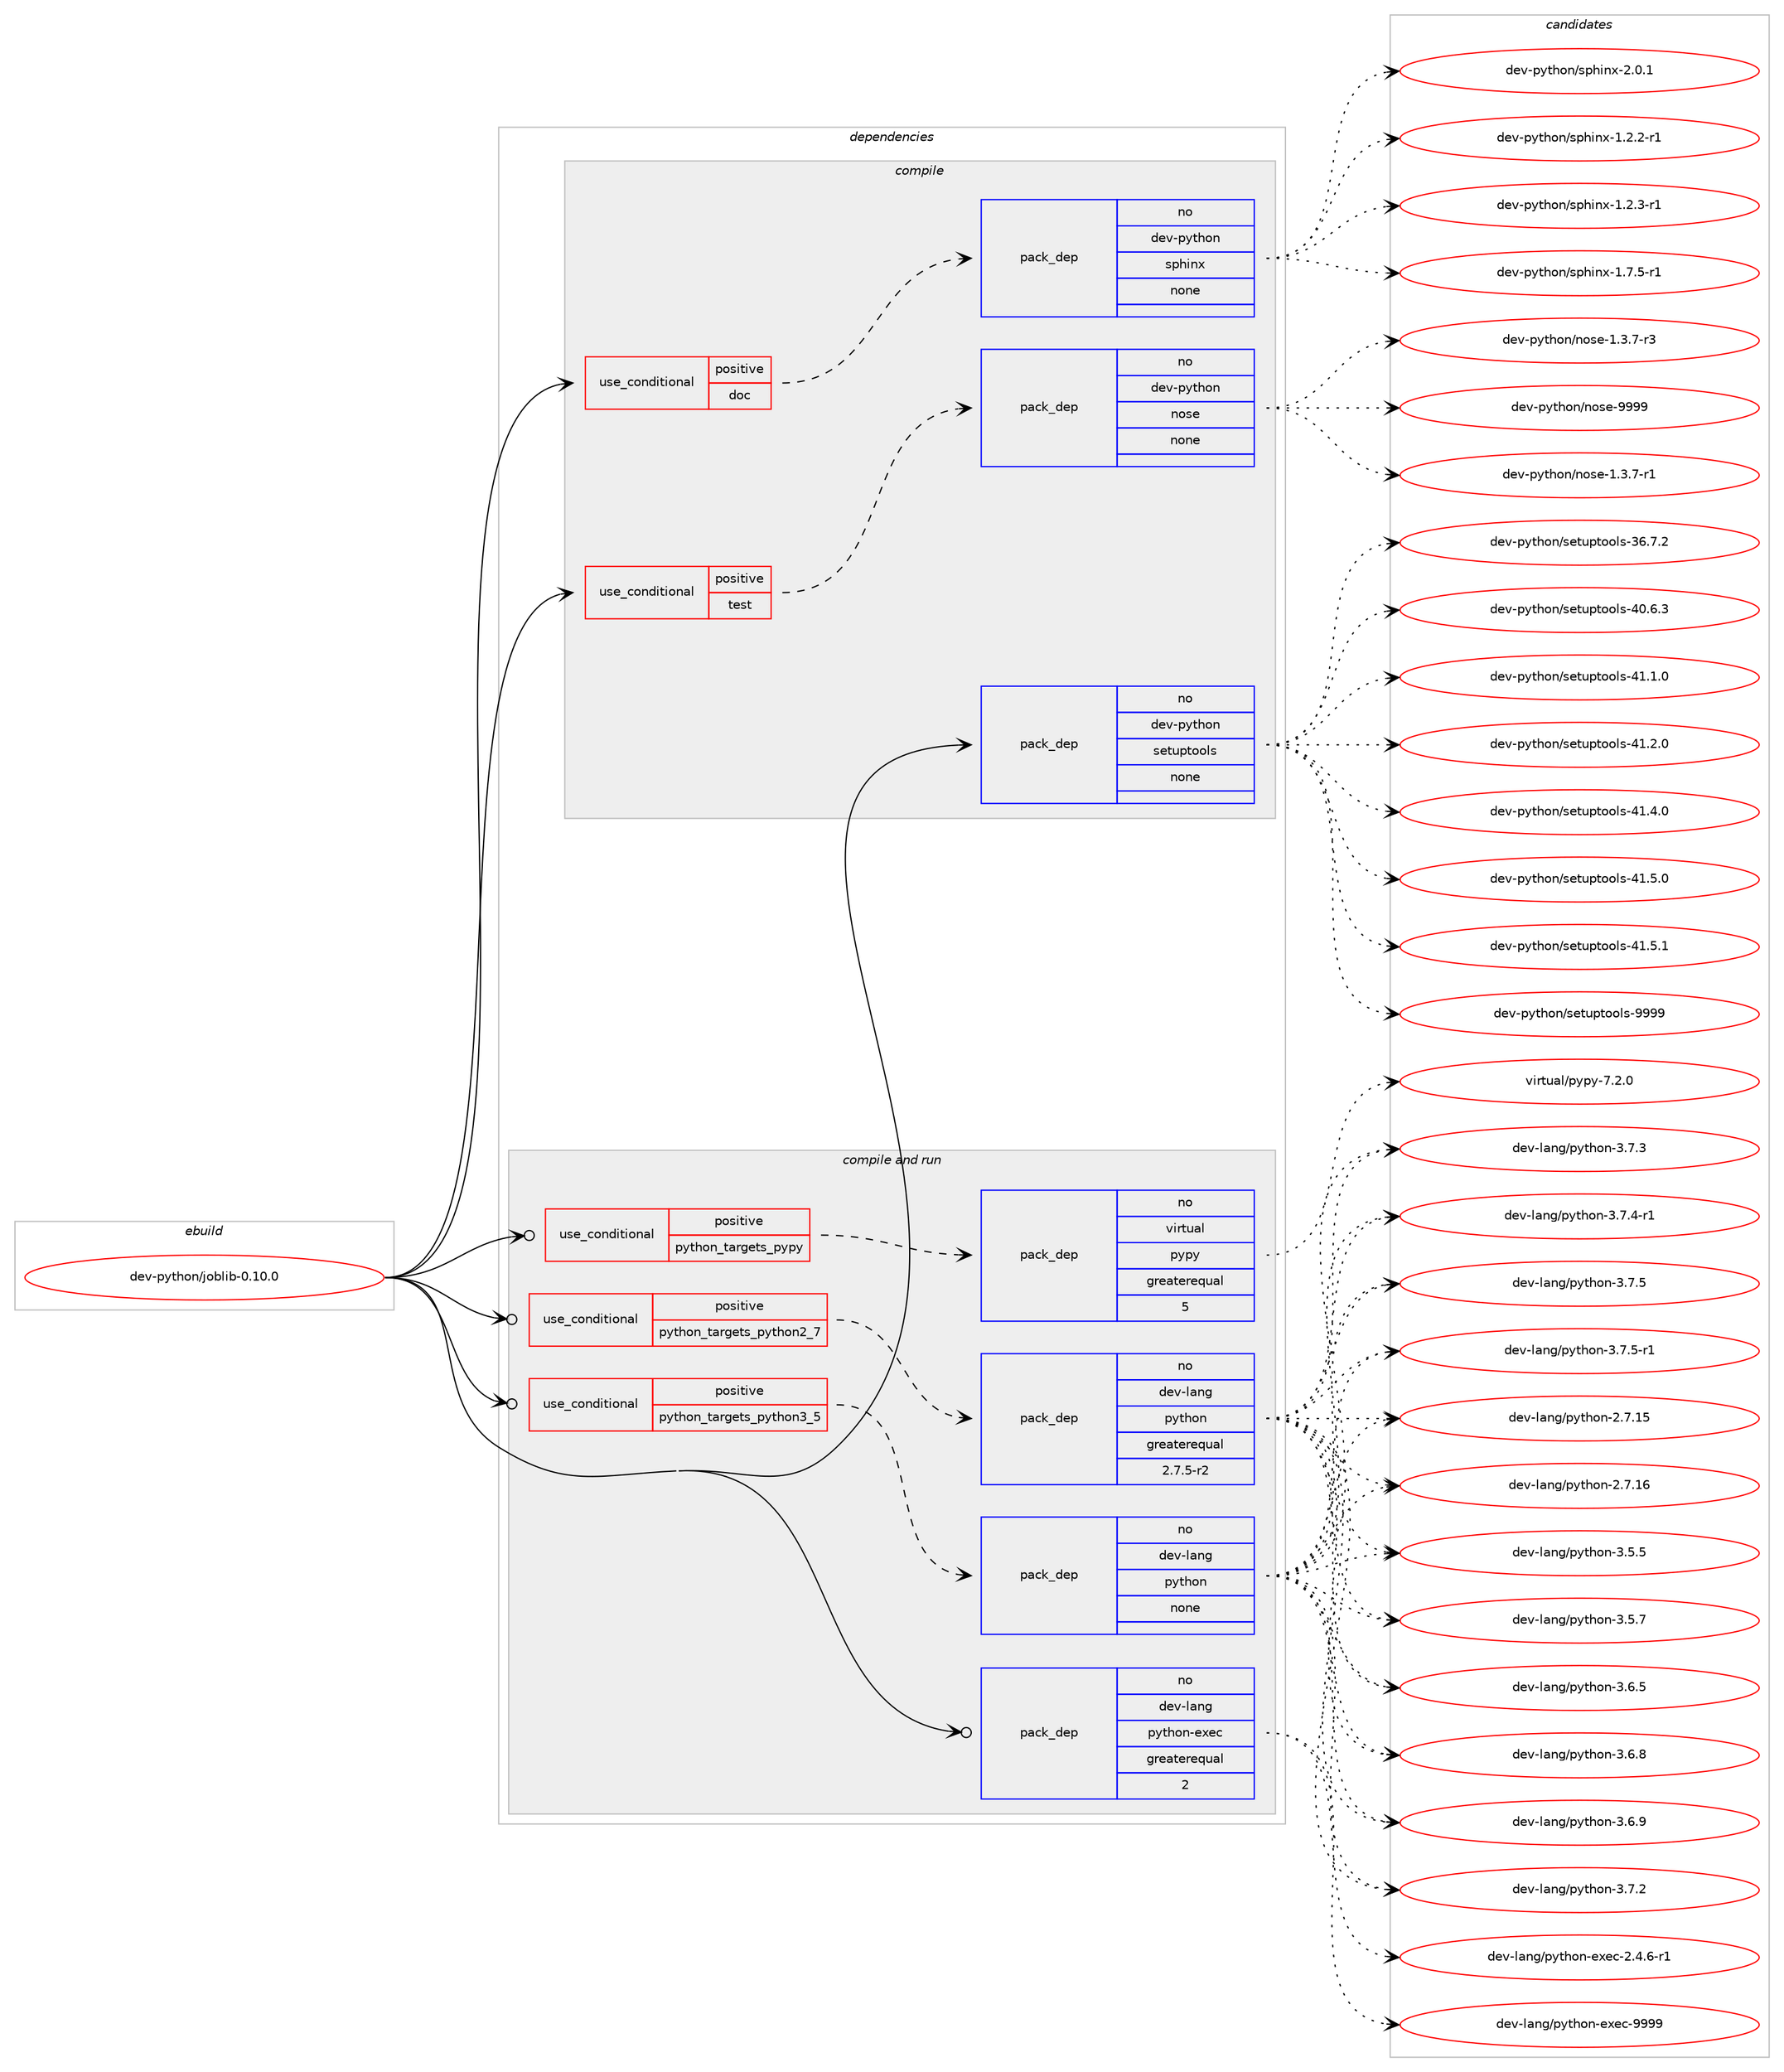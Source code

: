 digraph prolog {

# *************
# Graph options
# *************

newrank=true;
concentrate=true;
compound=true;
graph [rankdir=LR,fontname=Helvetica,fontsize=10,ranksep=1.5];#, ranksep=2.5, nodesep=0.2];
edge  [arrowhead=vee];
node  [fontname=Helvetica,fontsize=10];

# **********
# The ebuild
# **********

subgraph cluster_leftcol {
color=gray;
rank=same;
label=<<i>ebuild</i>>;
id [label="dev-python/joblib-0.10.0", color=red, width=4, href="../dev-python/joblib-0.10.0.svg"];
}

# ****************
# The dependencies
# ****************

subgraph cluster_midcol {
color=gray;
label=<<i>dependencies</i>>;
subgraph cluster_compile {
fillcolor="#eeeeee";
style=filled;
label=<<i>compile</i>>;
subgraph cond141445 {
dependency611285 [label=<<TABLE BORDER="0" CELLBORDER="1" CELLSPACING="0" CELLPADDING="4"><TR><TD ROWSPAN="3" CELLPADDING="10">use_conditional</TD></TR><TR><TD>positive</TD></TR><TR><TD>doc</TD></TR></TABLE>>, shape=none, color=red];
subgraph pack458037 {
dependency611286 [label=<<TABLE BORDER="0" CELLBORDER="1" CELLSPACING="0" CELLPADDING="4" WIDTH="220"><TR><TD ROWSPAN="6" CELLPADDING="30">pack_dep</TD></TR><TR><TD WIDTH="110">no</TD></TR><TR><TD>dev-python</TD></TR><TR><TD>sphinx</TD></TR><TR><TD>none</TD></TR><TR><TD></TD></TR></TABLE>>, shape=none, color=blue];
}
dependency611285:e -> dependency611286:w [weight=20,style="dashed",arrowhead="vee"];
}
id:e -> dependency611285:w [weight=20,style="solid",arrowhead="vee"];
subgraph cond141446 {
dependency611287 [label=<<TABLE BORDER="0" CELLBORDER="1" CELLSPACING="0" CELLPADDING="4"><TR><TD ROWSPAN="3" CELLPADDING="10">use_conditional</TD></TR><TR><TD>positive</TD></TR><TR><TD>test</TD></TR></TABLE>>, shape=none, color=red];
subgraph pack458038 {
dependency611288 [label=<<TABLE BORDER="0" CELLBORDER="1" CELLSPACING="0" CELLPADDING="4" WIDTH="220"><TR><TD ROWSPAN="6" CELLPADDING="30">pack_dep</TD></TR><TR><TD WIDTH="110">no</TD></TR><TR><TD>dev-python</TD></TR><TR><TD>nose</TD></TR><TR><TD>none</TD></TR><TR><TD></TD></TR></TABLE>>, shape=none, color=blue];
}
dependency611287:e -> dependency611288:w [weight=20,style="dashed",arrowhead="vee"];
}
id:e -> dependency611287:w [weight=20,style="solid",arrowhead="vee"];
subgraph pack458039 {
dependency611289 [label=<<TABLE BORDER="0" CELLBORDER="1" CELLSPACING="0" CELLPADDING="4" WIDTH="220"><TR><TD ROWSPAN="6" CELLPADDING="30">pack_dep</TD></TR><TR><TD WIDTH="110">no</TD></TR><TR><TD>dev-python</TD></TR><TR><TD>setuptools</TD></TR><TR><TD>none</TD></TR><TR><TD></TD></TR></TABLE>>, shape=none, color=blue];
}
id:e -> dependency611289:w [weight=20,style="solid",arrowhead="vee"];
}
subgraph cluster_compileandrun {
fillcolor="#eeeeee";
style=filled;
label=<<i>compile and run</i>>;
subgraph cond141447 {
dependency611290 [label=<<TABLE BORDER="0" CELLBORDER="1" CELLSPACING="0" CELLPADDING="4"><TR><TD ROWSPAN="3" CELLPADDING="10">use_conditional</TD></TR><TR><TD>positive</TD></TR><TR><TD>python_targets_pypy</TD></TR></TABLE>>, shape=none, color=red];
subgraph pack458040 {
dependency611291 [label=<<TABLE BORDER="0" CELLBORDER="1" CELLSPACING="0" CELLPADDING="4" WIDTH="220"><TR><TD ROWSPAN="6" CELLPADDING="30">pack_dep</TD></TR><TR><TD WIDTH="110">no</TD></TR><TR><TD>virtual</TD></TR><TR><TD>pypy</TD></TR><TR><TD>greaterequal</TD></TR><TR><TD>5</TD></TR></TABLE>>, shape=none, color=blue];
}
dependency611290:e -> dependency611291:w [weight=20,style="dashed",arrowhead="vee"];
}
id:e -> dependency611290:w [weight=20,style="solid",arrowhead="odotvee"];
subgraph cond141448 {
dependency611292 [label=<<TABLE BORDER="0" CELLBORDER="1" CELLSPACING="0" CELLPADDING="4"><TR><TD ROWSPAN="3" CELLPADDING="10">use_conditional</TD></TR><TR><TD>positive</TD></TR><TR><TD>python_targets_python2_7</TD></TR></TABLE>>, shape=none, color=red];
subgraph pack458041 {
dependency611293 [label=<<TABLE BORDER="0" CELLBORDER="1" CELLSPACING="0" CELLPADDING="4" WIDTH="220"><TR><TD ROWSPAN="6" CELLPADDING="30">pack_dep</TD></TR><TR><TD WIDTH="110">no</TD></TR><TR><TD>dev-lang</TD></TR><TR><TD>python</TD></TR><TR><TD>greaterequal</TD></TR><TR><TD>2.7.5-r2</TD></TR></TABLE>>, shape=none, color=blue];
}
dependency611292:e -> dependency611293:w [weight=20,style="dashed",arrowhead="vee"];
}
id:e -> dependency611292:w [weight=20,style="solid",arrowhead="odotvee"];
subgraph cond141449 {
dependency611294 [label=<<TABLE BORDER="0" CELLBORDER="1" CELLSPACING="0" CELLPADDING="4"><TR><TD ROWSPAN="3" CELLPADDING="10">use_conditional</TD></TR><TR><TD>positive</TD></TR><TR><TD>python_targets_python3_5</TD></TR></TABLE>>, shape=none, color=red];
subgraph pack458042 {
dependency611295 [label=<<TABLE BORDER="0" CELLBORDER="1" CELLSPACING="0" CELLPADDING="4" WIDTH="220"><TR><TD ROWSPAN="6" CELLPADDING="30">pack_dep</TD></TR><TR><TD WIDTH="110">no</TD></TR><TR><TD>dev-lang</TD></TR><TR><TD>python</TD></TR><TR><TD>none</TD></TR><TR><TD></TD></TR></TABLE>>, shape=none, color=blue];
}
dependency611294:e -> dependency611295:w [weight=20,style="dashed",arrowhead="vee"];
}
id:e -> dependency611294:w [weight=20,style="solid",arrowhead="odotvee"];
subgraph pack458043 {
dependency611296 [label=<<TABLE BORDER="0" CELLBORDER="1" CELLSPACING="0" CELLPADDING="4" WIDTH="220"><TR><TD ROWSPAN="6" CELLPADDING="30">pack_dep</TD></TR><TR><TD WIDTH="110">no</TD></TR><TR><TD>dev-lang</TD></TR><TR><TD>python-exec</TD></TR><TR><TD>greaterequal</TD></TR><TR><TD>2</TD></TR></TABLE>>, shape=none, color=blue];
}
id:e -> dependency611296:w [weight=20,style="solid",arrowhead="odotvee"];
}
subgraph cluster_run {
fillcolor="#eeeeee";
style=filled;
label=<<i>run</i>>;
}
}

# **************
# The candidates
# **************

subgraph cluster_choices {
rank=same;
color=gray;
label=<<i>candidates</i>>;

subgraph choice458037 {
color=black;
nodesep=1;
choice10010111845112121116104111110471151121041051101204549465046504511449 [label="dev-python/sphinx-1.2.2-r1", color=red, width=4,href="../dev-python/sphinx-1.2.2-r1.svg"];
choice10010111845112121116104111110471151121041051101204549465046514511449 [label="dev-python/sphinx-1.2.3-r1", color=red, width=4,href="../dev-python/sphinx-1.2.3-r1.svg"];
choice10010111845112121116104111110471151121041051101204549465546534511449 [label="dev-python/sphinx-1.7.5-r1", color=red, width=4,href="../dev-python/sphinx-1.7.5-r1.svg"];
choice1001011184511212111610411111047115112104105110120455046484649 [label="dev-python/sphinx-2.0.1", color=red, width=4,href="../dev-python/sphinx-2.0.1.svg"];
dependency611286:e -> choice10010111845112121116104111110471151121041051101204549465046504511449:w [style=dotted,weight="100"];
dependency611286:e -> choice10010111845112121116104111110471151121041051101204549465046514511449:w [style=dotted,weight="100"];
dependency611286:e -> choice10010111845112121116104111110471151121041051101204549465546534511449:w [style=dotted,weight="100"];
dependency611286:e -> choice1001011184511212111610411111047115112104105110120455046484649:w [style=dotted,weight="100"];
}
subgraph choice458038 {
color=black;
nodesep=1;
choice10010111845112121116104111110471101111151014549465146554511449 [label="dev-python/nose-1.3.7-r1", color=red, width=4,href="../dev-python/nose-1.3.7-r1.svg"];
choice10010111845112121116104111110471101111151014549465146554511451 [label="dev-python/nose-1.3.7-r3", color=red, width=4,href="../dev-python/nose-1.3.7-r3.svg"];
choice10010111845112121116104111110471101111151014557575757 [label="dev-python/nose-9999", color=red, width=4,href="../dev-python/nose-9999.svg"];
dependency611288:e -> choice10010111845112121116104111110471101111151014549465146554511449:w [style=dotted,weight="100"];
dependency611288:e -> choice10010111845112121116104111110471101111151014549465146554511451:w [style=dotted,weight="100"];
dependency611288:e -> choice10010111845112121116104111110471101111151014557575757:w [style=dotted,weight="100"];
}
subgraph choice458039 {
color=black;
nodesep=1;
choice100101118451121211161041111104711510111611711211611111110811545515446554650 [label="dev-python/setuptools-36.7.2", color=red, width=4,href="../dev-python/setuptools-36.7.2.svg"];
choice100101118451121211161041111104711510111611711211611111110811545524846544651 [label="dev-python/setuptools-40.6.3", color=red, width=4,href="../dev-python/setuptools-40.6.3.svg"];
choice100101118451121211161041111104711510111611711211611111110811545524946494648 [label="dev-python/setuptools-41.1.0", color=red, width=4,href="../dev-python/setuptools-41.1.0.svg"];
choice100101118451121211161041111104711510111611711211611111110811545524946504648 [label="dev-python/setuptools-41.2.0", color=red, width=4,href="../dev-python/setuptools-41.2.0.svg"];
choice100101118451121211161041111104711510111611711211611111110811545524946524648 [label="dev-python/setuptools-41.4.0", color=red, width=4,href="../dev-python/setuptools-41.4.0.svg"];
choice100101118451121211161041111104711510111611711211611111110811545524946534648 [label="dev-python/setuptools-41.5.0", color=red, width=4,href="../dev-python/setuptools-41.5.0.svg"];
choice100101118451121211161041111104711510111611711211611111110811545524946534649 [label="dev-python/setuptools-41.5.1", color=red, width=4,href="../dev-python/setuptools-41.5.1.svg"];
choice10010111845112121116104111110471151011161171121161111111081154557575757 [label="dev-python/setuptools-9999", color=red, width=4,href="../dev-python/setuptools-9999.svg"];
dependency611289:e -> choice100101118451121211161041111104711510111611711211611111110811545515446554650:w [style=dotted,weight="100"];
dependency611289:e -> choice100101118451121211161041111104711510111611711211611111110811545524846544651:w [style=dotted,weight="100"];
dependency611289:e -> choice100101118451121211161041111104711510111611711211611111110811545524946494648:w [style=dotted,weight="100"];
dependency611289:e -> choice100101118451121211161041111104711510111611711211611111110811545524946504648:w [style=dotted,weight="100"];
dependency611289:e -> choice100101118451121211161041111104711510111611711211611111110811545524946524648:w [style=dotted,weight="100"];
dependency611289:e -> choice100101118451121211161041111104711510111611711211611111110811545524946534648:w [style=dotted,weight="100"];
dependency611289:e -> choice100101118451121211161041111104711510111611711211611111110811545524946534649:w [style=dotted,weight="100"];
dependency611289:e -> choice10010111845112121116104111110471151011161171121161111111081154557575757:w [style=dotted,weight="100"];
}
subgraph choice458040 {
color=black;
nodesep=1;
choice1181051141161179710847112121112121455546504648 [label="virtual/pypy-7.2.0", color=red, width=4,href="../virtual/pypy-7.2.0.svg"];
dependency611291:e -> choice1181051141161179710847112121112121455546504648:w [style=dotted,weight="100"];
}
subgraph choice458041 {
color=black;
nodesep=1;
choice10010111845108971101034711212111610411111045504655464953 [label="dev-lang/python-2.7.15", color=red, width=4,href="../dev-lang/python-2.7.15.svg"];
choice10010111845108971101034711212111610411111045504655464954 [label="dev-lang/python-2.7.16", color=red, width=4,href="../dev-lang/python-2.7.16.svg"];
choice100101118451089711010347112121116104111110455146534653 [label="dev-lang/python-3.5.5", color=red, width=4,href="../dev-lang/python-3.5.5.svg"];
choice100101118451089711010347112121116104111110455146534655 [label="dev-lang/python-3.5.7", color=red, width=4,href="../dev-lang/python-3.5.7.svg"];
choice100101118451089711010347112121116104111110455146544653 [label="dev-lang/python-3.6.5", color=red, width=4,href="../dev-lang/python-3.6.5.svg"];
choice100101118451089711010347112121116104111110455146544656 [label="dev-lang/python-3.6.8", color=red, width=4,href="../dev-lang/python-3.6.8.svg"];
choice100101118451089711010347112121116104111110455146544657 [label="dev-lang/python-3.6.9", color=red, width=4,href="../dev-lang/python-3.6.9.svg"];
choice100101118451089711010347112121116104111110455146554650 [label="dev-lang/python-3.7.2", color=red, width=4,href="../dev-lang/python-3.7.2.svg"];
choice100101118451089711010347112121116104111110455146554651 [label="dev-lang/python-3.7.3", color=red, width=4,href="../dev-lang/python-3.7.3.svg"];
choice1001011184510897110103471121211161041111104551465546524511449 [label="dev-lang/python-3.7.4-r1", color=red, width=4,href="../dev-lang/python-3.7.4-r1.svg"];
choice100101118451089711010347112121116104111110455146554653 [label="dev-lang/python-3.7.5", color=red, width=4,href="../dev-lang/python-3.7.5.svg"];
choice1001011184510897110103471121211161041111104551465546534511449 [label="dev-lang/python-3.7.5-r1", color=red, width=4,href="../dev-lang/python-3.7.5-r1.svg"];
dependency611293:e -> choice10010111845108971101034711212111610411111045504655464953:w [style=dotted,weight="100"];
dependency611293:e -> choice10010111845108971101034711212111610411111045504655464954:w [style=dotted,weight="100"];
dependency611293:e -> choice100101118451089711010347112121116104111110455146534653:w [style=dotted,weight="100"];
dependency611293:e -> choice100101118451089711010347112121116104111110455146534655:w [style=dotted,weight="100"];
dependency611293:e -> choice100101118451089711010347112121116104111110455146544653:w [style=dotted,weight="100"];
dependency611293:e -> choice100101118451089711010347112121116104111110455146544656:w [style=dotted,weight="100"];
dependency611293:e -> choice100101118451089711010347112121116104111110455146544657:w [style=dotted,weight="100"];
dependency611293:e -> choice100101118451089711010347112121116104111110455146554650:w [style=dotted,weight="100"];
dependency611293:e -> choice100101118451089711010347112121116104111110455146554651:w [style=dotted,weight="100"];
dependency611293:e -> choice1001011184510897110103471121211161041111104551465546524511449:w [style=dotted,weight="100"];
dependency611293:e -> choice100101118451089711010347112121116104111110455146554653:w [style=dotted,weight="100"];
dependency611293:e -> choice1001011184510897110103471121211161041111104551465546534511449:w [style=dotted,weight="100"];
}
subgraph choice458042 {
color=black;
nodesep=1;
choice10010111845108971101034711212111610411111045504655464953 [label="dev-lang/python-2.7.15", color=red, width=4,href="../dev-lang/python-2.7.15.svg"];
choice10010111845108971101034711212111610411111045504655464954 [label="dev-lang/python-2.7.16", color=red, width=4,href="../dev-lang/python-2.7.16.svg"];
choice100101118451089711010347112121116104111110455146534653 [label="dev-lang/python-3.5.5", color=red, width=4,href="../dev-lang/python-3.5.5.svg"];
choice100101118451089711010347112121116104111110455146534655 [label="dev-lang/python-3.5.7", color=red, width=4,href="../dev-lang/python-3.5.7.svg"];
choice100101118451089711010347112121116104111110455146544653 [label="dev-lang/python-3.6.5", color=red, width=4,href="../dev-lang/python-3.6.5.svg"];
choice100101118451089711010347112121116104111110455146544656 [label="dev-lang/python-3.6.8", color=red, width=4,href="../dev-lang/python-3.6.8.svg"];
choice100101118451089711010347112121116104111110455146544657 [label="dev-lang/python-3.6.9", color=red, width=4,href="../dev-lang/python-3.6.9.svg"];
choice100101118451089711010347112121116104111110455146554650 [label="dev-lang/python-3.7.2", color=red, width=4,href="../dev-lang/python-3.7.2.svg"];
choice100101118451089711010347112121116104111110455146554651 [label="dev-lang/python-3.7.3", color=red, width=4,href="../dev-lang/python-3.7.3.svg"];
choice1001011184510897110103471121211161041111104551465546524511449 [label="dev-lang/python-3.7.4-r1", color=red, width=4,href="../dev-lang/python-3.7.4-r1.svg"];
choice100101118451089711010347112121116104111110455146554653 [label="dev-lang/python-3.7.5", color=red, width=4,href="../dev-lang/python-3.7.5.svg"];
choice1001011184510897110103471121211161041111104551465546534511449 [label="dev-lang/python-3.7.5-r1", color=red, width=4,href="../dev-lang/python-3.7.5-r1.svg"];
dependency611295:e -> choice10010111845108971101034711212111610411111045504655464953:w [style=dotted,weight="100"];
dependency611295:e -> choice10010111845108971101034711212111610411111045504655464954:w [style=dotted,weight="100"];
dependency611295:e -> choice100101118451089711010347112121116104111110455146534653:w [style=dotted,weight="100"];
dependency611295:e -> choice100101118451089711010347112121116104111110455146534655:w [style=dotted,weight="100"];
dependency611295:e -> choice100101118451089711010347112121116104111110455146544653:w [style=dotted,weight="100"];
dependency611295:e -> choice100101118451089711010347112121116104111110455146544656:w [style=dotted,weight="100"];
dependency611295:e -> choice100101118451089711010347112121116104111110455146544657:w [style=dotted,weight="100"];
dependency611295:e -> choice100101118451089711010347112121116104111110455146554650:w [style=dotted,weight="100"];
dependency611295:e -> choice100101118451089711010347112121116104111110455146554651:w [style=dotted,weight="100"];
dependency611295:e -> choice1001011184510897110103471121211161041111104551465546524511449:w [style=dotted,weight="100"];
dependency611295:e -> choice100101118451089711010347112121116104111110455146554653:w [style=dotted,weight="100"];
dependency611295:e -> choice1001011184510897110103471121211161041111104551465546534511449:w [style=dotted,weight="100"];
}
subgraph choice458043 {
color=black;
nodesep=1;
choice10010111845108971101034711212111610411111045101120101994550465246544511449 [label="dev-lang/python-exec-2.4.6-r1", color=red, width=4,href="../dev-lang/python-exec-2.4.6-r1.svg"];
choice10010111845108971101034711212111610411111045101120101994557575757 [label="dev-lang/python-exec-9999", color=red, width=4,href="../dev-lang/python-exec-9999.svg"];
dependency611296:e -> choice10010111845108971101034711212111610411111045101120101994550465246544511449:w [style=dotted,weight="100"];
dependency611296:e -> choice10010111845108971101034711212111610411111045101120101994557575757:w [style=dotted,weight="100"];
}
}

}
